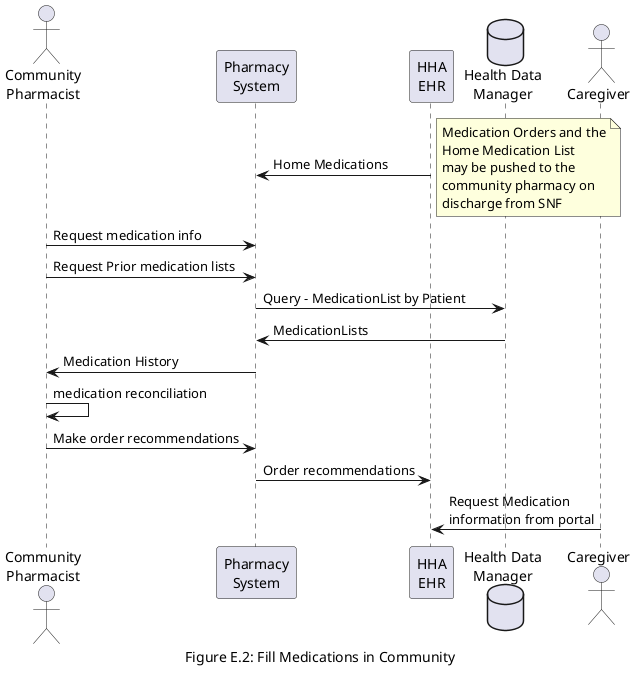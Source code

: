 @startuml
skinparam responseMessageBelowArrow true

actor "Community\nPharmacist" as CP
participant "Pharmacy\nSystem" as PMS
participant "HHA\nEHR" as HHA
database "Health Data\nManager" as HDM
actor "Caregiver" as CG

HHA -> PMS: Home Medications
note right
Medication Orders and the
Home Medication List
may be pushed to the
community pharmacy on
discharge from SNF
end note

CP -> PMS: Request medication info

CP -> PMS: Request Prior medication lists

PMS -> HDM: Query - MedicationList by Patient
HDM -> PMS: MedicationLists
PMS -> CP: Medication History
CP -> CP: medication reconciliation
CP -> PMS: Make order recommendations
PMS -> HHA: Order recommendations

CG -> HHA: Request Medication\ninformation from portal

caption Figure E.2: Fill Medications in Community
@enduml